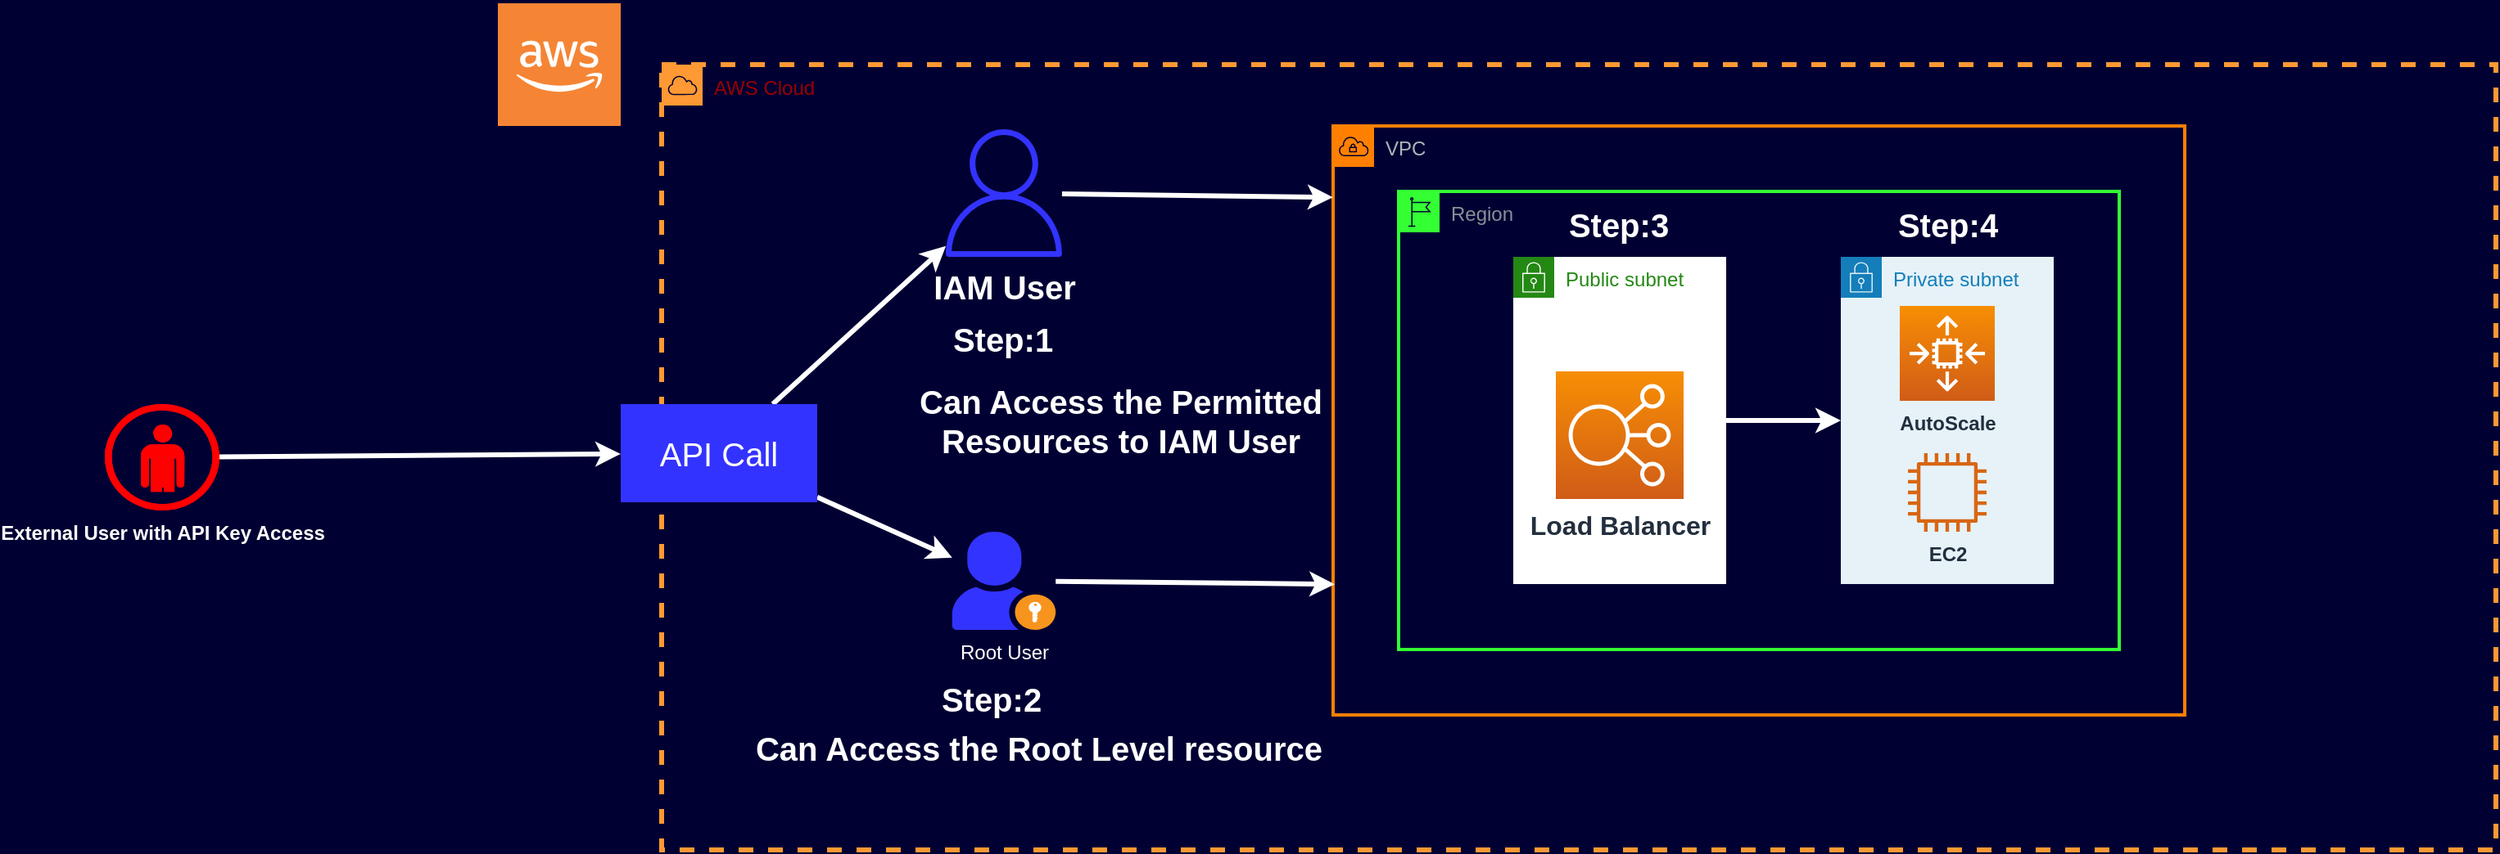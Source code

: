<mxfile version="13.4.5" type="device"><diagram id="V0dRdrCrtSmZuFX0-y-x" name="Page-1"><mxGraphModel dx="838" dy="480" grid="1" gridSize="10" guides="1" tooltips="1" connect="1" arrows="1" fold="1" page="1" pageScale="1" pageWidth="1169" pageHeight="827" background="#000033" math="0" shadow="0"><root><mxCell id="0"/><mxCell id="1" parent="0"/><mxCell id="gWXqcxbjnATObXSia_1m-60" value="AWS Cloud" style="outlineConnect=0;gradientColor=none;html=1;whiteSpace=wrap;fontSize=12;fontStyle=0;shape=mxgraph.aws4.group;grIcon=mxgraph.aws4.group_aws_cloud;fillColor=none;verticalAlign=top;align=left;spacingLeft=30;dashed=1;labelBackgroundColor=none;fontColor=#990000;strokeWidth=3;strokeColor=#FF9933;" vertex="1" parent="1"><mxGeometry x="510" y="162.5" width="1120" height="480" as="geometry"/></mxCell><mxCell id="gWXqcxbjnATObXSia_1m-71" value="VPC" style="points=[[0,0],[0.25,0],[0.5,0],[0.75,0],[1,0],[1,0.25],[1,0.5],[1,0.75],[1,1],[0.75,1],[0.5,1],[0.25,1],[0,1],[0,0.75],[0,0.5],[0,0.25]];outlineConnect=0;gradientColor=none;html=1;whiteSpace=wrap;fontSize=12;fontStyle=0;shape=mxgraph.aws4.group;grIcon=mxgraph.aws4.group_vpc;fillColor=none;verticalAlign=top;align=left;spacingLeft=30;fontColor=#AAB7B8;dashed=0;labelBackgroundColor=none;strokeColor=#FF8000;strokeWidth=2;" vertex="1" parent="1"><mxGeometry x="920" y="200" width="520" height="360" as="geometry"/></mxCell><mxCell id="gWXqcxbjnATObXSia_1m-59" value="" style="outlineConnect=0;dashed=0;verticalLabelPosition=bottom;verticalAlign=top;align=center;html=1;shape=mxgraph.aws3.cloud_2;fillColor=#F58534;gradientColor=none;labelBackgroundColor=none;strokeColor=#FF9933;strokeWidth=3;fontColor=#FF33FF;" vertex="1" parent="1"><mxGeometry x="410" y="125" width="75" height="75" as="geometry"/></mxCell><mxCell id="gWXqcxbjnATObXSia_1m-74" value="Region" style="outlineConnect=0;gradientColor=none;html=1;whiteSpace=wrap;fontSize=12;fontStyle=0;shape=mxgraph.aws4.group;grIcon=mxgraph.aws4.group_region;fillColor=none;verticalAlign=top;align=left;spacingLeft=30;fontColor=#879196;labelBackgroundColor=none;strokeColor=#33FF33;strokeWidth=2;" vertex="1" parent="1"><mxGeometry x="960" y="240" width="440" height="280" as="geometry"/></mxCell><mxCell id="gWXqcxbjnATObXSia_1m-75" value="Private subnet" style="points=[[0,0],[0.25,0],[0.5,0],[0.75,0],[1,0],[1,0.25],[1,0.5],[1,0.75],[1,1],[0.75,1],[0.5,1],[0.25,1],[0,1],[0,0.75],[0,0.5],[0,0.25]];outlineConnect=0;gradientColor=none;html=1;whiteSpace=wrap;fontSize=12;fontStyle=0;shape=mxgraph.aws4.group;grIcon=mxgraph.aws4.group_security_group;grStroke=0;strokeColor=#147EBA;fillColor=#E6F2F8;verticalAlign=top;align=left;spacingLeft=30;fontColor=#147EBA;dashed=0;labelBackgroundColor=none;" vertex="1" parent="1"><mxGeometry x="1230" y="280" width="130" height="200" as="geometry"/></mxCell><mxCell id="gWXqcxbjnATObXSia_1m-94" style="edgeStyle=none;rounded=0;orthogonalLoop=1;jettySize=auto;html=1;strokeWidth=3;fontColor=#FF8000;strokeColor=#FFFFFF;" edge="1" parent="1" source="gWXqcxbjnATObXSia_1m-76" target="gWXqcxbjnATObXSia_1m-75"><mxGeometry relative="1" as="geometry"/></mxCell><mxCell id="gWXqcxbjnATObXSia_1m-76" value="Public subnet" style="points=[[0,0],[0.25,0],[0.5,0],[0.75,0],[1,0],[1,0.25],[1,0.5],[1,0.75],[1,1],[0.75,1],[0.5,1],[0.25,1],[0,1],[0,0.75],[0,0.5],[0,0.25]];outlineConnect=0;gradientColor=none;html=1;whiteSpace=wrap;fontSize=12;fontStyle=0;shape=mxgraph.aws4.group;grIcon=mxgraph.aws4.group_security_group;grStroke=0;strokeColor=#248814;verticalAlign=top;align=left;spacingLeft=30;fontColor=#248814;dashed=0;labelBackgroundColor=none;" vertex="1" parent="1"><mxGeometry x="1030" y="280" width="130" height="200" as="geometry"/></mxCell><mxCell id="gWXqcxbjnATObXSia_1m-82" value="&lt;b&gt;EC2&lt;/b&gt;" style="outlineConnect=0;fontColor=#232F3E;gradientColor=none;fillColor=#D86613;strokeColor=none;dashed=0;verticalLabelPosition=bottom;verticalAlign=top;align=center;html=1;fontSize=12;fontStyle=0;aspect=fixed;pointerEvents=1;shape=mxgraph.aws4.instance2;labelBackgroundColor=none;" vertex="1" parent="1"><mxGeometry x="1271" y="400" width="48" height="48" as="geometry"/></mxCell><mxCell id="gWXqcxbjnATObXSia_1m-83" value="&lt;b&gt;AutoScale&lt;/b&gt;" style="outlineConnect=0;fontColor=#232F3E;gradientColor=#F78E04;gradientDirection=north;fillColor=#D05C17;strokeColor=#ffffff;dashed=0;verticalLabelPosition=bottom;verticalAlign=top;align=center;html=1;fontSize=12;fontStyle=0;aspect=fixed;shape=mxgraph.aws4.resourceIcon;resIcon=mxgraph.aws4.auto_scaling2;labelBackgroundColor=none;" vertex="1" parent="1"><mxGeometry x="1266" y="310" width="58" height="58" as="geometry"/></mxCell><mxCell id="gWXqcxbjnATObXSia_1m-88" value="&lt;b&gt;&lt;font style=&quot;font-size: 16px&quot;&gt;Load Balancer&lt;/font&gt;&lt;/b&gt;" style="outlineConnect=0;fontColor=#232F3E;gradientColor=#F78E04;gradientDirection=north;fillColor=#D05C17;strokeColor=#ffffff;dashed=0;verticalLabelPosition=bottom;verticalAlign=top;align=center;html=1;fontSize=12;fontStyle=0;aspect=fixed;shape=mxgraph.aws4.resourceIcon;resIcon=mxgraph.aws4.elastic_load_balancing;labelBackgroundColor=none;" vertex="1" parent="1"><mxGeometry x="1056" y="350" width="78" height="78" as="geometry"/></mxCell><mxCell id="gWXqcxbjnATObXSia_1m-92" value="&lt;font color=&quot;#ffffff&quot; size=&quot;1&quot;&gt;&lt;b style=&quot;font-size: 20px&quot;&gt;Step:3&lt;/b&gt;&lt;/font&gt;" style="text;html=1;resizable=0;autosize=1;align=center;verticalAlign=middle;points=[];fillColor=none;strokeColor=none;rounded=0;" vertex="1" parent="1"><mxGeometry x="1054" y="250" width="80" height="20" as="geometry"/></mxCell><mxCell id="gWXqcxbjnATObXSia_1m-93" value="&lt;font color=&quot;#ffffff&quot; size=&quot;1&quot;&gt;&lt;b style=&quot;font-size: 20px&quot;&gt;Step:4&lt;/b&gt;&lt;/font&gt;" style="text;html=1;resizable=0;autosize=1;align=center;verticalAlign=middle;points=[];fillColor=none;strokeColor=none;rounded=0;" vertex="1" parent="1"><mxGeometry x="1255" y="250" width="80" height="20" as="geometry"/></mxCell><mxCell id="gWXqcxbjnATObXSia_1m-97" style="edgeStyle=none;rounded=0;orthogonalLoop=1;jettySize=auto;html=1;strokeColor=#FFFFFF;strokeWidth=3;fontColor=#FF8000;" edge="1" parent="1" source="gWXqcxbjnATObXSia_1m-95" target="gWXqcxbjnATObXSia_1m-96"><mxGeometry relative="1" as="geometry"/></mxCell><mxCell id="gWXqcxbjnATObXSia_1m-99" style="edgeStyle=none;rounded=0;orthogonalLoop=1;jettySize=auto;html=1;strokeColor=#FFFFFF;strokeWidth=3;fontColor=#FF8000;" edge="1" parent="1" source="gWXqcxbjnATObXSia_1m-95" target="gWXqcxbjnATObXSia_1m-98"><mxGeometry relative="1" as="geometry"/></mxCell><mxCell id="gWXqcxbjnATObXSia_1m-95" value="&lt;font color=&quot;#ffffff&quot; style=&quot;font-size: 20px&quot;&gt;API Call&lt;/font&gt;" style="rounded=0;whiteSpace=wrap;html=1;dashed=1;labelBackgroundColor=none;strokeWidth=3;fontColor=#FF8000;strokeColor=none;fillColor=#3333FF;" vertex="1" parent="1"><mxGeometry x="485" y="370" width="120" height="60" as="geometry"/></mxCell><mxCell id="gWXqcxbjnATObXSia_1m-103" style="edgeStyle=none;rounded=0;orthogonalLoop=1;jettySize=auto;html=1;entryX=0.366;entryY=0.169;entryDx=0;entryDy=0;entryPerimeter=0;strokeColor=#FFFFFF;strokeWidth=3;fontColor=#FF8000;" edge="1" parent="1" source="gWXqcxbjnATObXSia_1m-96" target="gWXqcxbjnATObXSia_1m-60"><mxGeometry relative="1" as="geometry"/></mxCell><mxCell id="gWXqcxbjnATObXSia_1m-96" value="&lt;b&gt;&lt;font style=&quot;font-size: 20px&quot; color=&quot;#ffffff&quot;&gt;IAM User&lt;/font&gt;&lt;/b&gt;" style="outlineConnect=0;fontColor=#232F3E;gradientColor=none;strokeColor=none;dashed=0;verticalLabelPosition=bottom;verticalAlign=top;align=center;html=1;fontSize=12;fontStyle=0;aspect=fixed;pointerEvents=1;shape=mxgraph.aws4.user;labelBackgroundColor=none;fillColor=#3333FF;" vertex="1" parent="1"><mxGeometry x="680" y="202" width="78" height="78" as="geometry"/></mxCell><mxCell id="gWXqcxbjnATObXSia_1m-105" style="edgeStyle=none;rounded=0;orthogonalLoop=1;jettySize=auto;html=1;entryX=0.002;entryY=0.778;entryDx=0;entryDy=0;entryPerimeter=0;strokeColor=#FFFFFF;strokeWidth=3;fontColor=#FF8000;" edge="1" parent="1" source="gWXqcxbjnATObXSia_1m-98" target="gWXqcxbjnATObXSia_1m-71"><mxGeometry relative="1" as="geometry"/></mxCell><mxCell id="gWXqcxbjnATObXSia_1m-98" value="&lt;font color=&quot;#ffffff&quot;&gt;Root User&lt;/font&gt;" style="shadow=0;dashed=0;html=1;strokeColor=none;labelPosition=center;verticalLabelPosition=bottom;verticalAlign=top;align=center;outlineConnect=0;shape=mxgraph.veeam.portal_admin;labelBackgroundColor=none;fontColor=#FF8000;fillColor=#3333FF;" vertex="1" parent="1"><mxGeometry x="687.4" y="448" width="63.2" height="60" as="geometry"/></mxCell><mxCell id="gWXqcxbjnATObXSia_1m-101" style="edgeStyle=none;rounded=0;orthogonalLoop=1;jettySize=auto;html=1;strokeColor=#FFFFFF;strokeWidth=3;fontColor=#FF8000;" edge="1" parent="1" source="gWXqcxbjnATObXSia_1m-100" target="gWXqcxbjnATObXSia_1m-95"><mxGeometry relative="1" as="geometry"/></mxCell><mxCell id="gWXqcxbjnATObXSia_1m-100" value="&lt;font color=&quot;#ffffff&quot;&gt;&lt;b&gt;External User with API Key Access&lt;/b&gt;&lt;/font&gt;" style="verticalLabelPosition=bottom;html=1;verticalAlign=top;align=center;points=[[0,0.5,0],[0.125,0.25,0],[0.25,0,0],[0.5,0,0],[0.75,0,0],[0.875,0.25,0],[1,0.5,0],[0.875,0.75,0],[0.75,1,0],[0.5,1,0],[0.125,0.75,0]];pointerEvents=1;shape=mxgraph.cisco_safe.compositeIcon;bgIcon=ellipse;resIcon=mxgraph.cisco_safe.design.user;dashed=1;labelBackgroundColor=none;fontColor=#FF8000;fillColor=#FF0000;strokeColor=none;" vertex="1" parent="1"><mxGeometry x="170" y="370" width="70" height="65" as="geometry"/></mxCell><mxCell id="gWXqcxbjnATObXSia_1m-106" value="&lt;font color=&quot;#ffffff&quot; size=&quot;1&quot;&gt;&lt;b style=&quot;font-size: 20px&quot;&gt;Step:1&lt;/b&gt;&lt;/font&gt;" style="text;html=1;resizable=0;autosize=1;align=center;verticalAlign=middle;points=[];fillColor=none;strokeColor=none;rounded=0;" vertex="1" parent="1"><mxGeometry x="678" y="320" width="80" height="20" as="geometry"/></mxCell><mxCell id="gWXqcxbjnATObXSia_1m-107" value="&lt;font color=&quot;#ffffff&quot; size=&quot;1&quot;&gt;&lt;b style=&quot;font-size: 20px&quot;&gt;Step:2&lt;/b&gt;&lt;/font&gt;" style="text;html=1;resizable=0;autosize=1;align=center;verticalAlign=middle;points=[];fillColor=none;strokeColor=none;rounded=0;" vertex="1" parent="1"><mxGeometry x="670.6" y="540" width="80" height="20" as="geometry"/></mxCell><mxCell id="gWXqcxbjnATObXSia_1m-108" value="&lt;font color=&quot;#ffffff&quot;&gt;&lt;span style=&quot;font-size: 20px&quot;&gt;&lt;b&gt;Can Access the Root Level resource&lt;/b&gt;&lt;/span&gt;&lt;/font&gt;" style="text;html=1;resizable=0;autosize=1;align=center;verticalAlign=middle;points=[];fillColor=none;strokeColor=none;rounded=0;" vertex="1" parent="1"><mxGeometry x="560" y="570" width="360" height="20" as="geometry"/></mxCell><mxCell id="gWXqcxbjnATObXSia_1m-109" value="&lt;font color=&quot;#ffffff&quot;&gt;&lt;span style=&quot;font-size: 20px&quot;&gt;&lt;b&gt;Can Access the Permitted &lt;br&gt;Resources to IAM User&lt;/b&gt;&lt;/span&gt;&lt;/font&gt;" style="text;html=1;resizable=0;autosize=1;align=center;verticalAlign=middle;points=[];fillColor=none;strokeColor=none;rounded=0;" vertex="1" parent="1"><mxGeometry x="660" y="360" width="260" height="40" as="geometry"/></mxCell></root></mxGraphModel></diagram></mxfile>